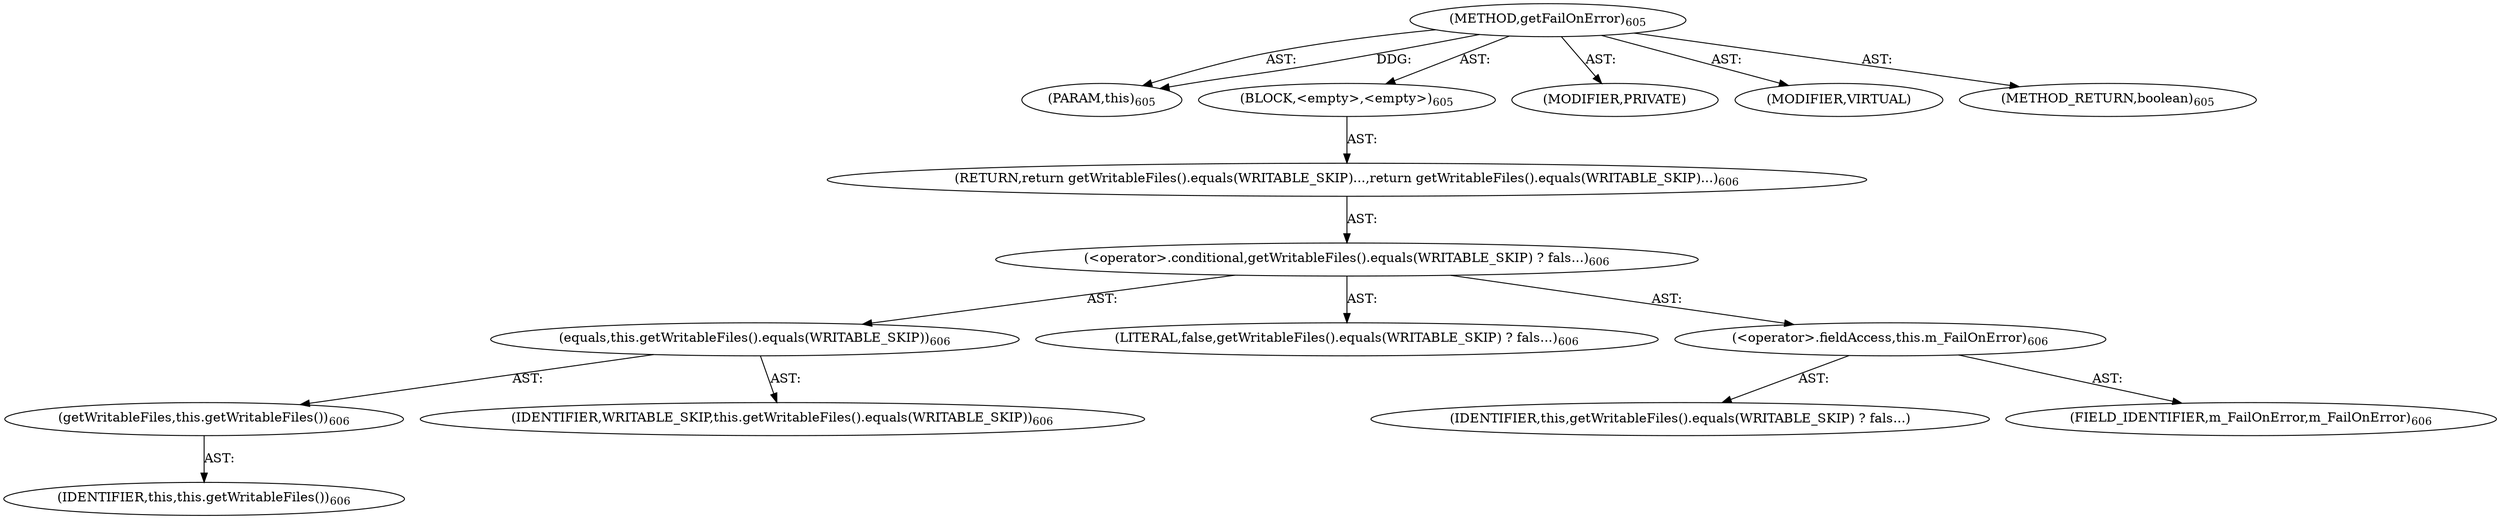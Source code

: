 digraph "getFailOnError" {  
"111669149744" [label = <(METHOD,getFailOnError)<SUB>605</SUB>> ]
"115964116999" [label = <(PARAM,this)<SUB>605</SUB>> ]
"25769803873" [label = <(BLOCK,&lt;empty&gt;,&lt;empty&gt;)<SUB>605</SUB>> ]
"146028888100" [label = <(RETURN,return getWritableFiles().equals(WRITABLE_SKIP)...,return getWritableFiles().equals(WRITABLE_SKIP)...)<SUB>606</SUB>> ]
"30064771409" [label = <(&lt;operator&gt;.conditional,getWritableFiles().equals(WRITABLE_SKIP) ? fals...)<SUB>606</SUB>> ]
"30064771410" [label = <(equals,this.getWritableFiles().equals(WRITABLE_SKIP))<SUB>606</SUB>> ]
"30064771411" [label = <(getWritableFiles,this.getWritableFiles())<SUB>606</SUB>> ]
"68719476755" [label = <(IDENTIFIER,this,this.getWritableFiles())<SUB>606</SUB>> ]
"68719476997" [label = <(IDENTIFIER,WRITABLE_SKIP,this.getWritableFiles().equals(WRITABLE_SKIP))<SUB>606</SUB>> ]
"90194313292" [label = <(LITERAL,false,getWritableFiles().equals(WRITABLE_SKIP) ? fals...)<SUB>606</SUB>> ]
"30064771412" [label = <(&lt;operator&gt;.fieldAccess,this.m_FailOnError)<SUB>606</SUB>> ]
"68719476998" [label = <(IDENTIFIER,this,getWritableFiles().equals(WRITABLE_SKIP) ? fals...)> ]
"55834574971" [label = <(FIELD_IDENTIFIER,m_FailOnError,m_FailOnError)<SUB>606</SUB>> ]
"133143986298" [label = <(MODIFIER,PRIVATE)> ]
"133143986299" [label = <(MODIFIER,VIRTUAL)> ]
"128849018928" [label = <(METHOD_RETURN,boolean)<SUB>605</SUB>> ]
  "111669149744" -> "115964116999"  [ label = "AST: "] 
  "111669149744" -> "25769803873"  [ label = "AST: "] 
  "111669149744" -> "133143986298"  [ label = "AST: "] 
  "111669149744" -> "133143986299"  [ label = "AST: "] 
  "111669149744" -> "128849018928"  [ label = "AST: "] 
  "25769803873" -> "146028888100"  [ label = "AST: "] 
  "146028888100" -> "30064771409"  [ label = "AST: "] 
  "30064771409" -> "30064771410"  [ label = "AST: "] 
  "30064771409" -> "90194313292"  [ label = "AST: "] 
  "30064771409" -> "30064771412"  [ label = "AST: "] 
  "30064771410" -> "30064771411"  [ label = "AST: "] 
  "30064771410" -> "68719476997"  [ label = "AST: "] 
  "30064771411" -> "68719476755"  [ label = "AST: "] 
  "30064771412" -> "68719476998"  [ label = "AST: "] 
  "30064771412" -> "55834574971"  [ label = "AST: "] 
  "111669149744" -> "115964116999"  [ label = "DDG: "] 
}
